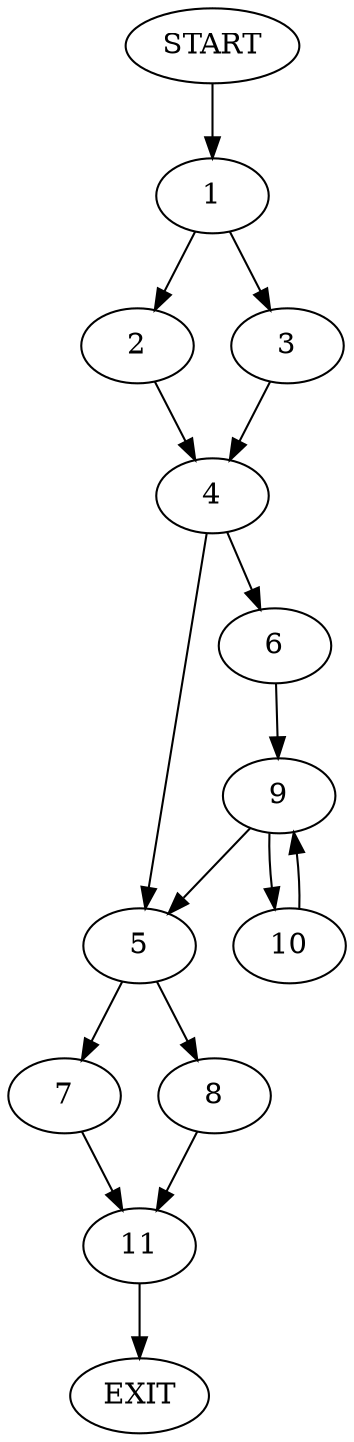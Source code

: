 digraph {
0 [label="START"]
12 [label="EXIT"]
0 -> 1
1 -> 2
1 -> 3
2 -> 4
3 -> 4
4 -> 5
4 -> 6
5 -> 7
5 -> 8
6 -> 9
9 -> 10
9 -> 5
10 -> 9
8 -> 11
7 -> 11
11 -> 12
}
